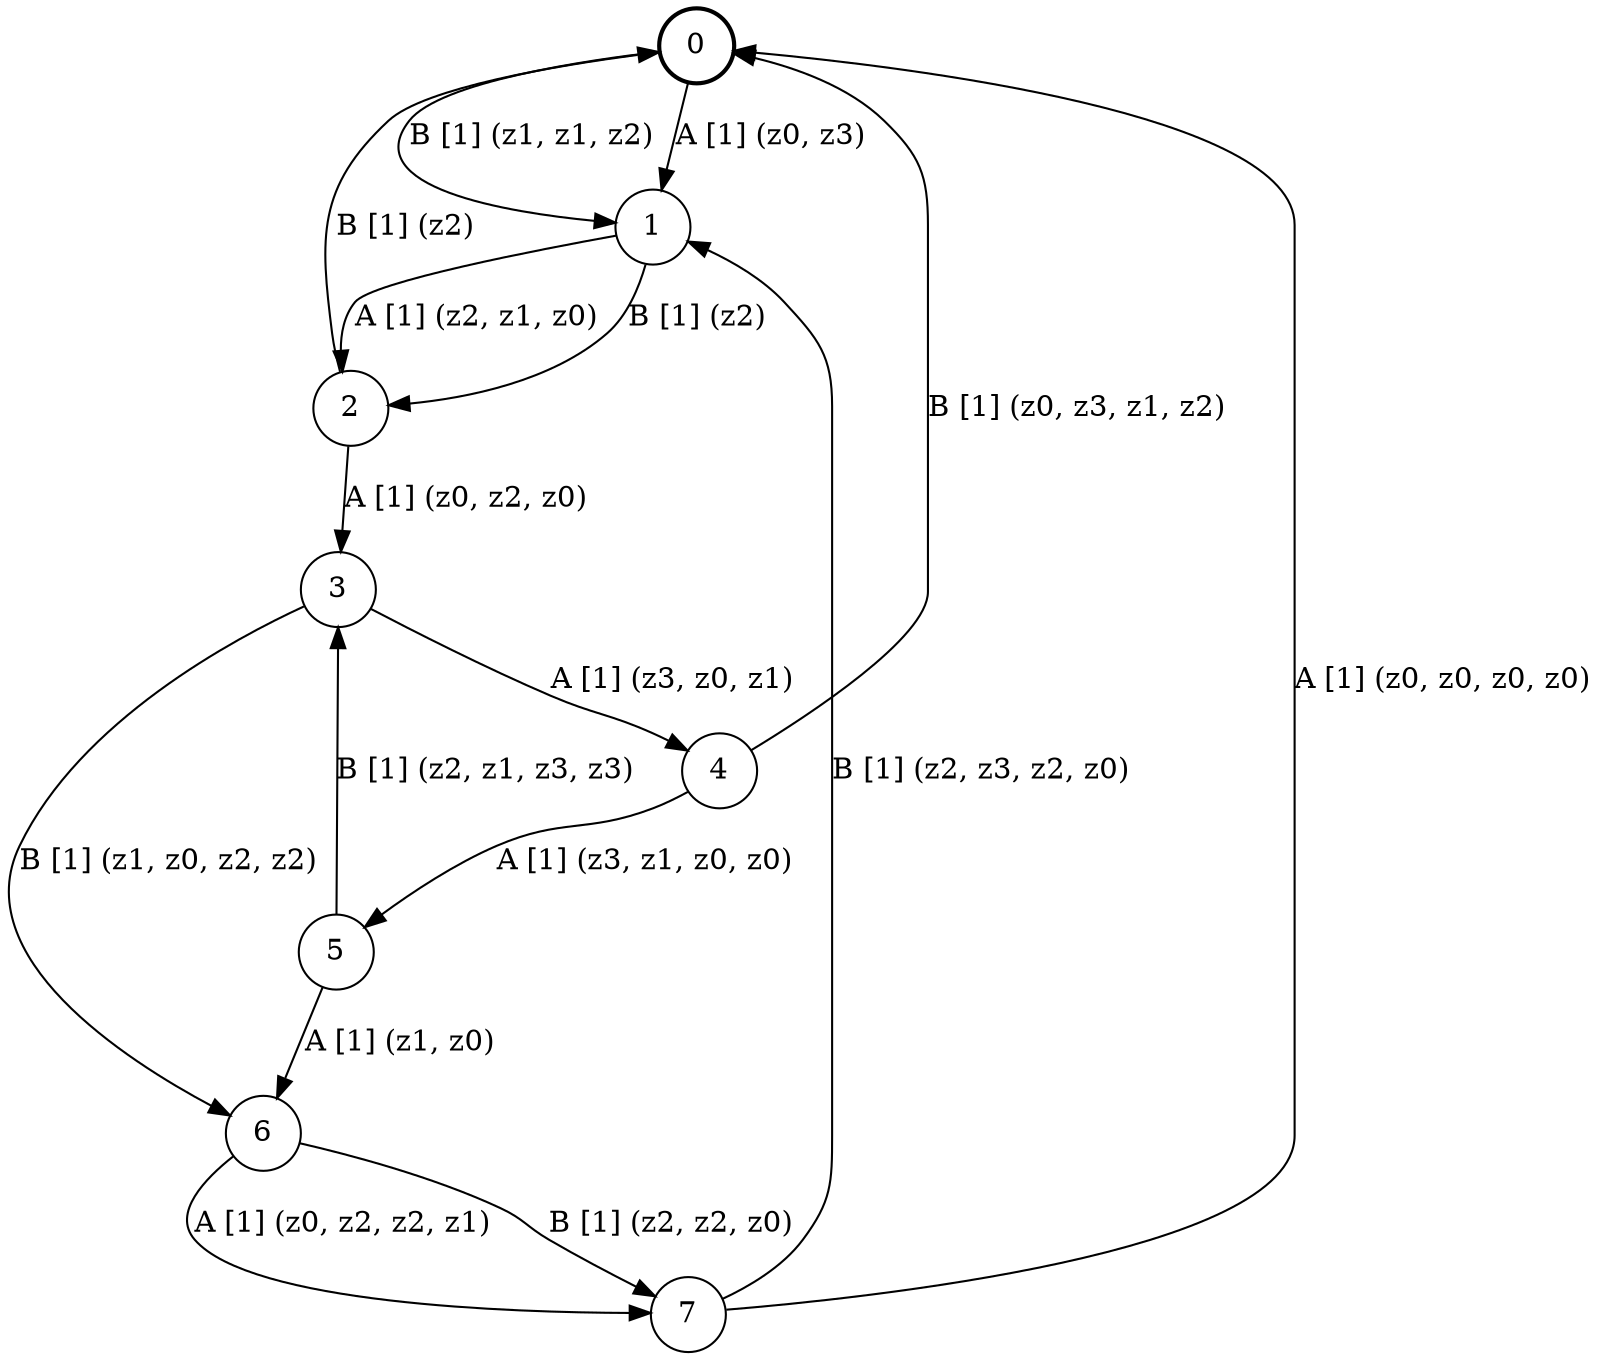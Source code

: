 # generated file, don't try to modify
# command: dot -Tpng <filename> > tree.png
digraph Automaton {
    node [shape = circle];
    0 [style = "bold"];
    0 -> 1 [label = "A [1] (z0, z3) "];
    0 -> 1 [label = "B [1] (z1, z1, z2) "];
    1 -> 2 [label = "A [1] (z2, z1, z0) "];
    1 -> 2 [label = "B [1] (z2) "];
    2 -> 3 [label = "A [1] (z0, z2, z0) "];
    2 -> 0 [label = "B [1] (z2) "];
    3 -> 4 [label = "A [1] (z3, z0, z1) "];
    3 -> 6 [label = "B [1] (z1, z0, z2, z2) "];
    4 -> 5 [label = "A [1] (z3, z1, z0, z0) "];
    4 -> 0 [label = "B [1] (z0, z3, z1, z2) "];
    5 -> 6 [label = "A [1] (z1, z0) "];
    5 -> 3 [label = "B [1] (z2, z1, z3, z3) "];
    6 -> 7 [label = "A [1] (z0, z2, z2, z1) "];
    6 -> 7 [label = "B [1] (z2, z2, z0) "];
    7 -> 0 [label = "A [1] (z0, z0, z0, z0) "];
    7 -> 1 [label = "B [1] (z2, z3, z2, z0) "];
}
